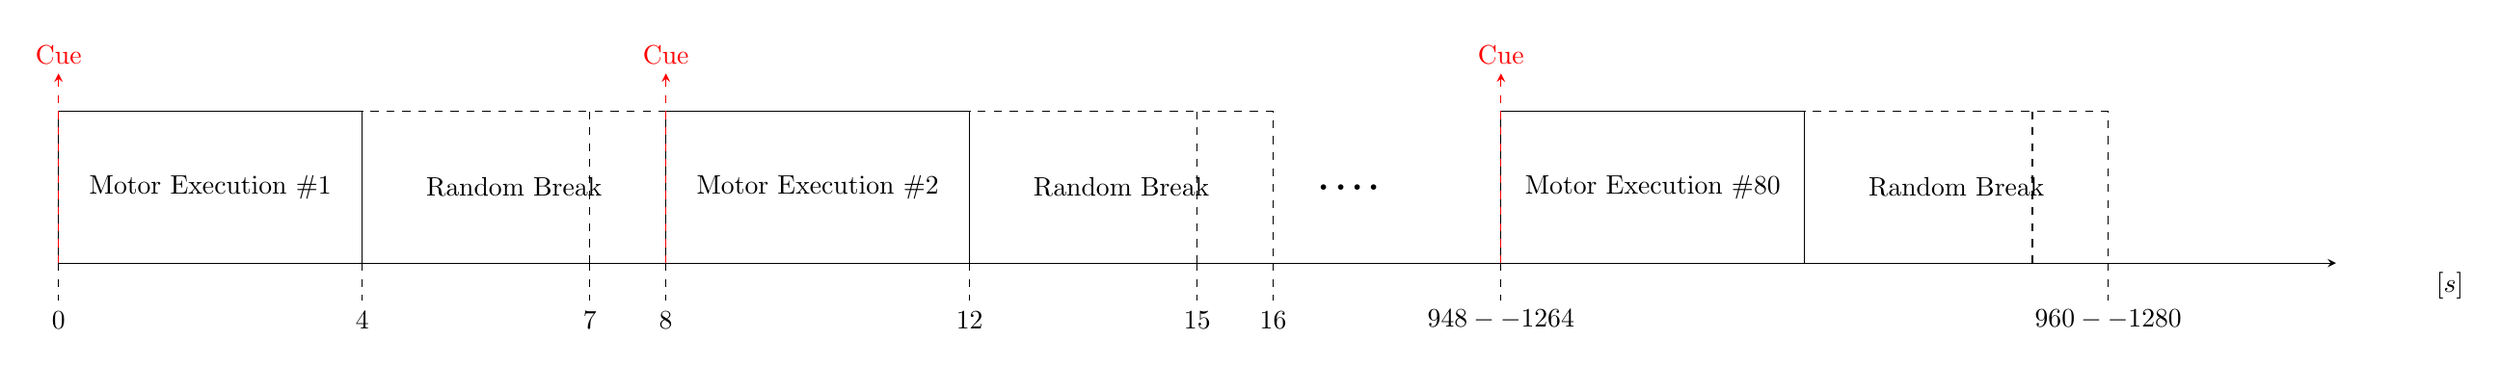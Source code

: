 
\begin{tikzpicture}
\draw[draw=black] (0,0) rectangle ++(4,2) node[pos=.5] {Motor Execution $\#1$};
\draw[dashed,draw=black] (4,0) rectangle ++(4,2) node[pos=.5] {Random Break};
\draw[dashed,draw=black] (7,0) -- (7,2) node[pos=1.5] {};

\draw[draw=black] (8,0) rectangle ++(4,2) node[pos=.5] {Motor Execution $\#2$};

\draw[dashed,draw=black] (12,0) rectangle ++(4,2) node[pos=.5] {Random Break};
\draw[dashed,draw=black] (15,0) -- (15,2) node[pos=1.5] {};

\draw[dashed,draw=black] (17,1) -- (17,1) node[pos=1.5] {\Huge{....}};


\draw[draw=black] (19,0) rectangle ++(4,2) node[pos=.5] {Motor Execution $\#80$};

\draw[dashed,draw=black] (23,0) rectangle ++(4,2) node[pos=.5] {Random Break};
\draw[dashed,draw=black] (26,0) -- (26,2) node[pos=1.5] {};


% \draw[draw=red] (2.5,-0.2) rectangle ++(2,1) node[pos=.5] {\textcolor{red}{\small{Analysis span}}};
% \draw[dashed,draw=red] (2.5,0) -- (2.5,-1) node[pos=1.5] {\textcolor{red}{$2.5$}};
% \draw[dashed,draw=red] (4.5,0) -- (4.5,-1) node[pos=1.5] {\textcolor{red}{$4.5$}};

\draw [-stealth](0,0) -- (30,0) node[below,pos=1.05] {$[s]$};

\draw[dashed,draw=black] (0,0) -- (0,-0.5) node[pos=1.5] {$0$};

\draw[-stealth,dashed,draw=red] (0,0) -- (0,2.5) node[pos=1.1] {\textcolor{red}{Cue}};
\draw[-stealth,dashed,draw=red] (8,0) -- (8,2.5) node[pos=1.1] {\textcolor{red}{Cue}};
\draw[-stealth,dashed,draw=red] (19,0) -- (19,2.5) node[pos=1.1] {\textcolor{red}{Cue}};


\draw[dashed,draw=black] (4,0) -- (4,-0.5) node[pos=1.5] {$4$};

\draw[dashed,draw=black] (7,0) -- (7,-0.5) node[pos=1.5] {$7$};
\draw[dashed,draw=black] (8,0) -- (8,-0.5) node[pos=1.5] {$8$};

\draw[dashed,draw=black] (12,0) -- (12,-0.5) node[pos=1.5] {$12$};
\draw[dashed,draw=black] (15,0) -- (15,-0.5) node[pos=1.5] {$15$};
\draw[dashed,draw=black] (16,0) -- (16,-0.5) node[pos=1.5] {$16$};

\draw[dashed,draw=black] (19,0) -- (19,-0.5) node[pos=1.5] {$948--1264$};

\draw[dashed,draw=black] (27,0) -- (27,-0.5) node[pos=1.5] {$960--1280$};

\end{tikzpicture}